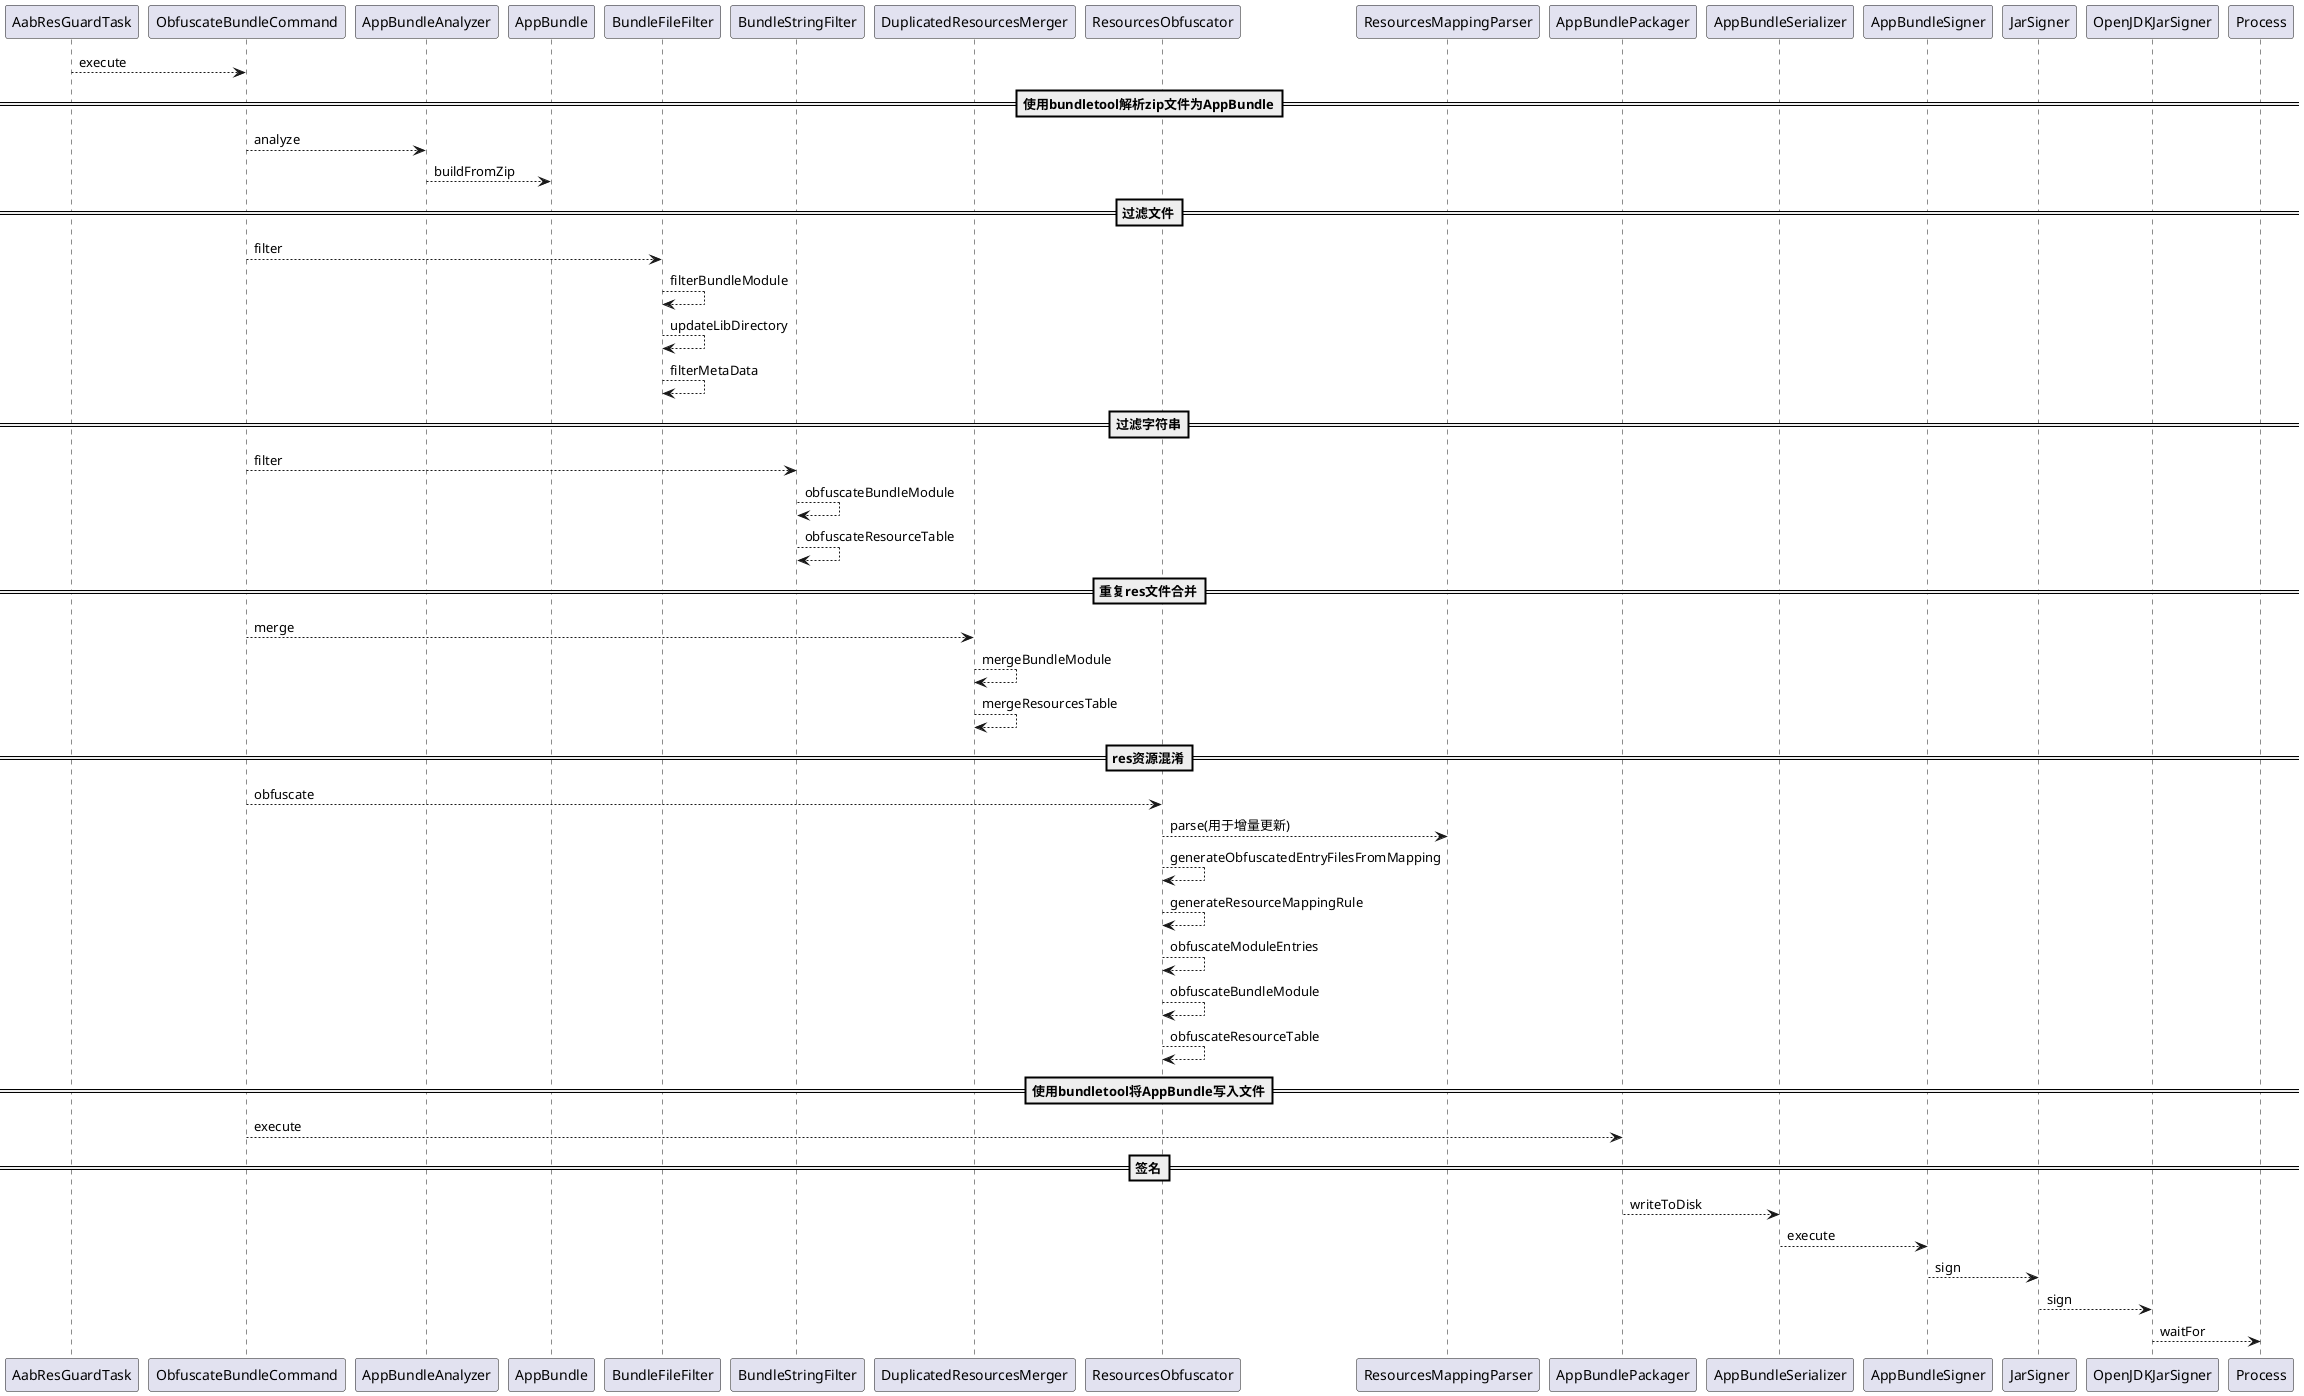 @startuml aab_res_guard_seq

AabResGuardTask --> ObfuscateBundleCommand : execute
==使用bundletool解析zip文件为AppBundle==
ObfuscateBundleCommand --> AppBundleAnalyzer : analyze
AppBundleAnalyzer --> AppBundle : buildFromZip
==过滤文件==
ObfuscateBundleCommand --> BundleFileFilter : filter
BundleFileFilter --> BundleFileFilter : filterBundleModule
BundleFileFilter --> BundleFileFilter : updateLibDirectory
BundleFileFilter --> BundleFileFilter : filterMetaData
==过滤字符串==
ObfuscateBundleCommand --> BundleStringFilter : filter
BundleStringFilter --> BundleStringFilter : obfuscateBundleModule
BundleStringFilter --> BundleStringFilter : obfuscateResourceTable
==重复res文件合并==
ObfuscateBundleCommand --> DuplicatedResourcesMerger : merge
DuplicatedResourcesMerger --> DuplicatedResourcesMerger : mergeBundleModule
DuplicatedResourcesMerger --> DuplicatedResourcesMerger : mergeResourcesTable
==res资源混淆==
ObfuscateBundleCommand --> ResourcesObfuscator : obfuscate
ResourcesObfuscator --> ResourcesMappingParser : parse(用于增量更新)
ResourcesObfuscator --> ResourcesObfuscator : generateObfuscatedEntryFilesFromMapping
ResourcesObfuscator --> ResourcesObfuscator : generateResourceMappingRule
ResourcesObfuscator --> ResourcesObfuscator : obfuscateModuleEntries
ResourcesObfuscator --> ResourcesObfuscator : obfuscateBundleModule
ResourcesObfuscator --> ResourcesObfuscator : obfuscateResourceTable
==使用bundletool将AppBundle写入文件==
ObfuscateBundleCommand --> AppBundlePackager : execute
==签名==
AppBundlePackager --> AppBundleSerializer : writeToDisk
AppBundleSerializer --> AppBundleSigner : execute
AppBundleSigner --> JarSigner : sign
JarSigner --> OpenJDKJarSigner : sign
OpenJDKJarSigner --> Process : waitFor

@enduml